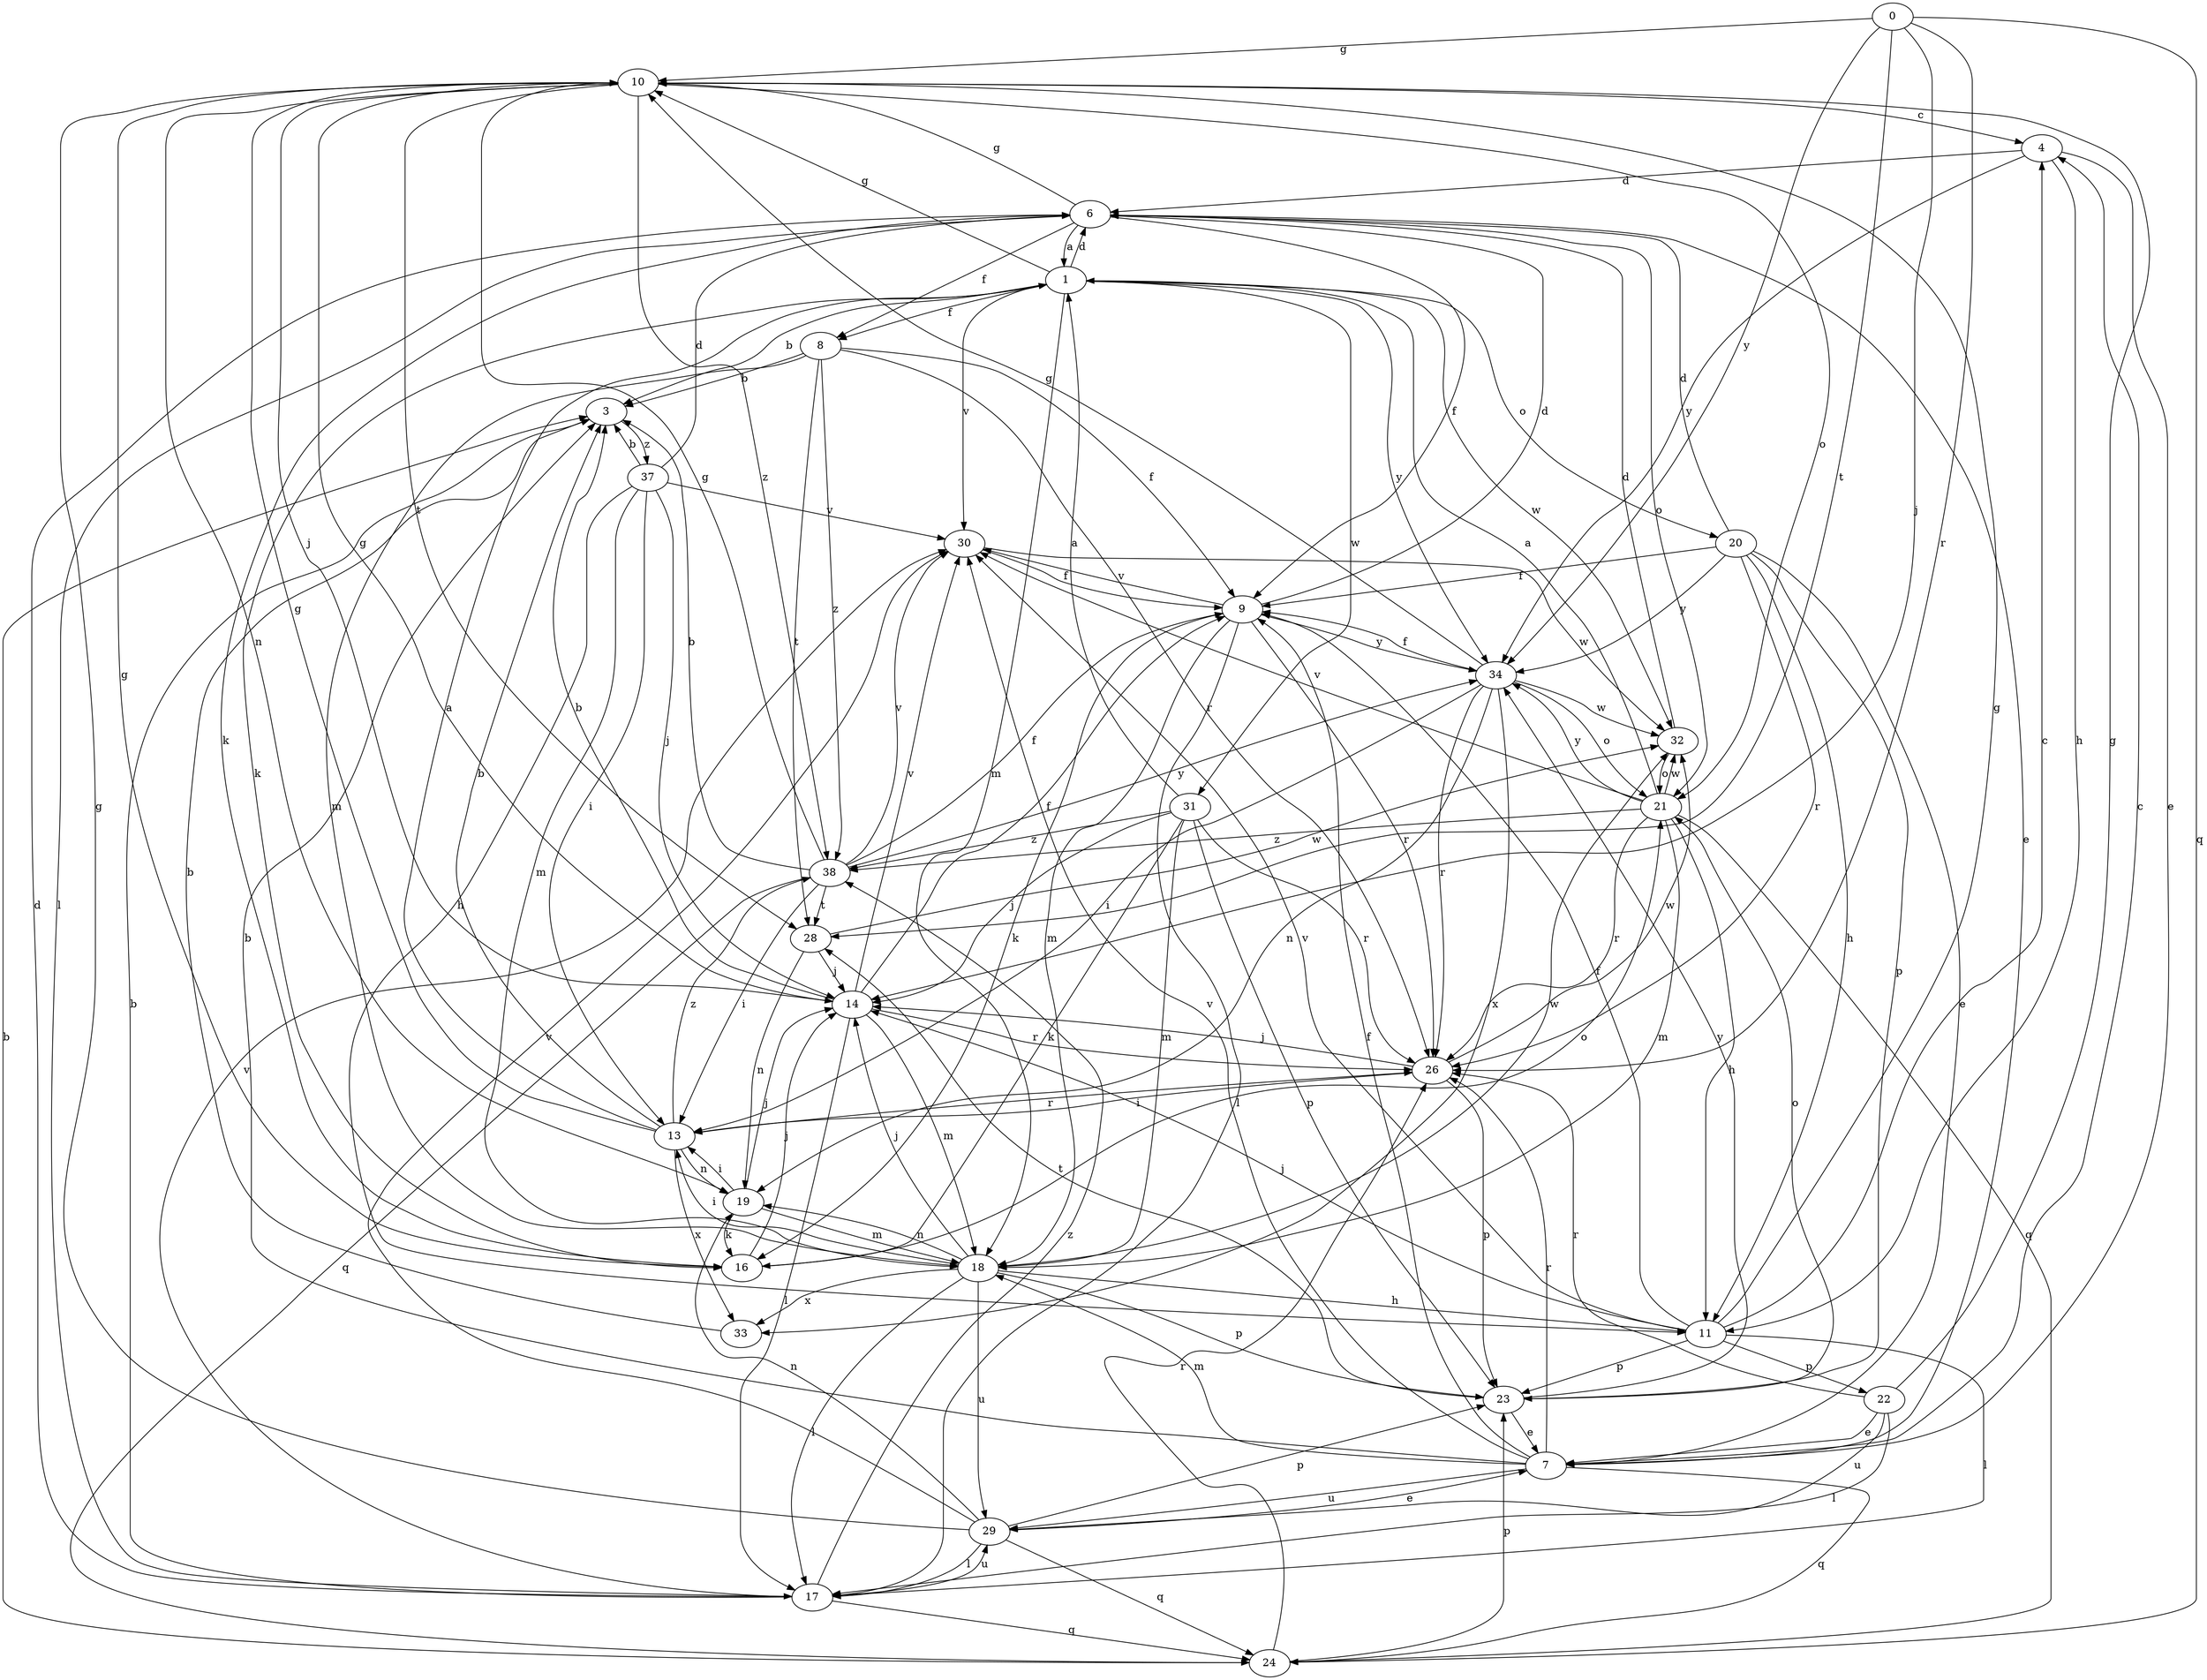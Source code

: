 strict digraph  {
0;
1;
3;
4;
6;
7;
8;
9;
10;
11;
13;
14;
16;
17;
18;
19;
20;
21;
22;
23;
24;
26;
28;
29;
30;
31;
32;
33;
34;
37;
38;
0 -> 10  [label=g];
0 -> 14  [label=j];
0 -> 24  [label=q];
0 -> 26  [label=r];
0 -> 28  [label=t];
0 -> 34  [label=y];
1 -> 3  [label=b];
1 -> 6  [label=d];
1 -> 8  [label=f];
1 -> 10  [label=g];
1 -> 16  [label=k];
1 -> 18  [label=m];
1 -> 20  [label=o];
1 -> 30  [label=v];
1 -> 31  [label=w];
1 -> 32  [label=w];
1 -> 34  [label=y];
3 -> 37  [label=z];
4 -> 6  [label=d];
4 -> 7  [label=e];
4 -> 11  [label=h];
4 -> 34  [label=y];
6 -> 1  [label=a];
6 -> 7  [label=e];
6 -> 8  [label=f];
6 -> 9  [label=f];
6 -> 10  [label=g];
6 -> 16  [label=k];
6 -> 17  [label=l];
6 -> 21  [label=o];
7 -> 3  [label=b];
7 -> 4  [label=c];
7 -> 9  [label=f];
7 -> 18  [label=m];
7 -> 24  [label=q];
7 -> 26  [label=r];
7 -> 29  [label=u];
7 -> 30  [label=v];
8 -> 3  [label=b];
8 -> 9  [label=f];
8 -> 18  [label=m];
8 -> 26  [label=r];
8 -> 28  [label=t];
8 -> 38  [label=z];
9 -> 6  [label=d];
9 -> 16  [label=k];
9 -> 17  [label=l];
9 -> 18  [label=m];
9 -> 26  [label=r];
9 -> 30  [label=v];
9 -> 34  [label=y];
10 -> 4  [label=c];
10 -> 14  [label=j];
10 -> 19  [label=n];
10 -> 21  [label=o];
10 -> 28  [label=t];
10 -> 38  [label=z];
11 -> 4  [label=c];
11 -> 9  [label=f];
11 -> 10  [label=g];
11 -> 14  [label=j];
11 -> 17  [label=l];
11 -> 22  [label=p];
11 -> 23  [label=p];
11 -> 30  [label=v];
13 -> 1  [label=a];
13 -> 3  [label=b];
13 -> 10  [label=g];
13 -> 19  [label=n];
13 -> 26  [label=r];
13 -> 33  [label=x];
13 -> 38  [label=z];
14 -> 3  [label=b];
14 -> 9  [label=f];
14 -> 10  [label=g];
14 -> 17  [label=l];
14 -> 18  [label=m];
14 -> 26  [label=r];
14 -> 30  [label=v];
16 -> 10  [label=g];
16 -> 14  [label=j];
16 -> 21  [label=o];
17 -> 3  [label=b];
17 -> 6  [label=d];
17 -> 24  [label=q];
17 -> 29  [label=u];
17 -> 30  [label=v];
17 -> 38  [label=z];
18 -> 11  [label=h];
18 -> 13  [label=i];
18 -> 14  [label=j];
18 -> 17  [label=l];
18 -> 19  [label=n];
18 -> 23  [label=p];
18 -> 29  [label=u];
18 -> 32  [label=w];
18 -> 33  [label=x];
19 -> 13  [label=i];
19 -> 14  [label=j];
19 -> 16  [label=k];
19 -> 18  [label=m];
20 -> 6  [label=d];
20 -> 7  [label=e];
20 -> 9  [label=f];
20 -> 11  [label=h];
20 -> 23  [label=p];
20 -> 26  [label=r];
20 -> 34  [label=y];
21 -> 1  [label=a];
21 -> 11  [label=h];
21 -> 18  [label=m];
21 -> 24  [label=q];
21 -> 26  [label=r];
21 -> 30  [label=v];
21 -> 32  [label=w];
21 -> 34  [label=y];
21 -> 38  [label=z];
22 -> 7  [label=e];
22 -> 10  [label=g];
22 -> 17  [label=l];
22 -> 26  [label=r];
22 -> 29  [label=u];
23 -> 7  [label=e];
23 -> 21  [label=o];
23 -> 28  [label=t];
23 -> 34  [label=y];
24 -> 3  [label=b];
24 -> 23  [label=p];
24 -> 26  [label=r];
26 -> 13  [label=i];
26 -> 14  [label=j];
26 -> 23  [label=p];
26 -> 32  [label=w];
28 -> 14  [label=j];
28 -> 19  [label=n];
28 -> 32  [label=w];
29 -> 7  [label=e];
29 -> 10  [label=g];
29 -> 17  [label=l];
29 -> 19  [label=n];
29 -> 23  [label=p];
29 -> 24  [label=q];
29 -> 30  [label=v];
30 -> 9  [label=f];
30 -> 32  [label=w];
31 -> 1  [label=a];
31 -> 14  [label=j];
31 -> 16  [label=k];
31 -> 18  [label=m];
31 -> 23  [label=p];
31 -> 26  [label=r];
31 -> 38  [label=z];
32 -> 6  [label=d];
32 -> 21  [label=o];
33 -> 3  [label=b];
34 -> 9  [label=f];
34 -> 10  [label=g];
34 -> 13  [label=i];
34 -> 19  [label=n];
34 -> 21  [label=o];
34 -> 26  [label=r];
34 -> 32  [label=w];
34 -> 33  [label=x];
37 -> 3  [label=b];
37 -> 6  [label=d];
37 -> 11  [label=h];
37 -> 13  [label=i];
37 -> 14  [label=j];
37 -> 18  [label=m];
37 -> 30  [label=v];
38 -> 3  [label=b];
38 -> 9  [label=f];
38 -> 10  [label=g];
38 -> 13  [label=i];
38 -> 24  [label=q];
38 -> 28  [label=t];
38 -> 30  [label=v];
38 -> 34  [label=y];
}
